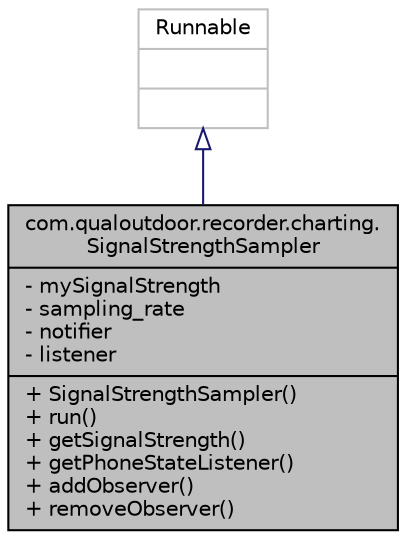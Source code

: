 digraph "com.qualoutdoor.recorder.charting.SignalStrengthSampler"
{
  edge [fontname="Helvetica",fontsize="10",labelfontname="Helvetica",labelfontsize="10"];
  node [fontname="Helvetica",fontsize="10",shape=record];
  Node1 [label="{com.qualoutdoor.recorder.charting.\lSignalStrengthSampler\n|- mySignalStrength\l- sampling_rate\l- notifier\l- listener\l|+ SignalStrengthSampler()\l+ run()\l+ getSignalStrength()\l+ getPhoneStateListener()\l+ addObserver()\l+ removeObserver()\l}",height=0.2,width=0.4,color="black", fillcolor="grey75", style="filled" fontcolor="black"];
  Node2 -> Node1 [dir="back",color="midnightblue",fontsize="10",style="solid",arrowtail="onormal",fontname="Helvetica"];
  Node2 [label="{Runnable\n||}",height=0.2,width=0.4,color="grey75", fillcolor="white", style="filled"];
}
